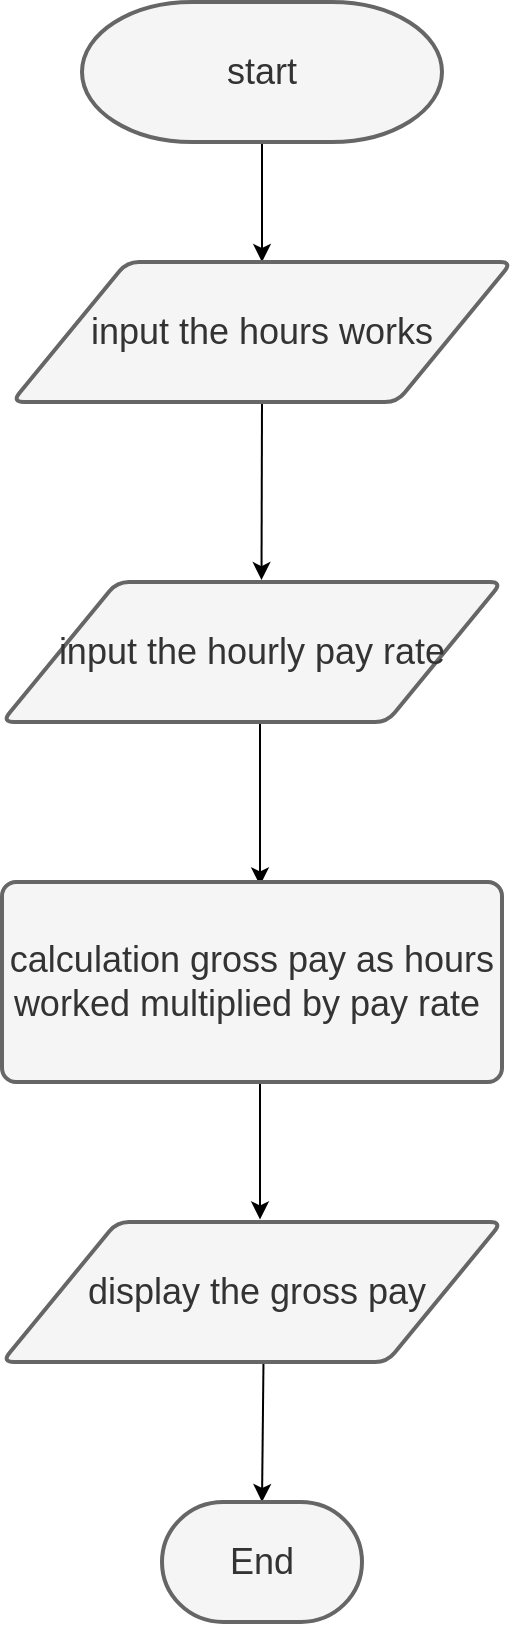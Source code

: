 <mxfile>
    <diagram id="0_9Vb_xtf04jeMjs-yCH" name="Page-1">
        <mxGraphModel dx="1252" dy="826" grid="1" gridSize="10" guides="1" tooltips="1" connect="1" arrows="1" fold="1" page="1" pageScale="1" pageWidth="850" pageHeight="1100" background="#ffffff" math="0" shadow="0">
            <root>
                <mxCell id="0"/>
                <mxCell id="1" parent="0"/>
                <mxCell id="4" style="edgeStyle=none;html=1;exitX=0.5;exitY=1;exitDx=0;exitDy=0;exitPerimeter=0;entryX=0.5;entryY=0;entryDx=0;entryDy=0;fontSize=18;strokeColor=#000000;" edge="1" parent="1" source="2" target="3">
                    <mxGeometry relative="1" as="geometry"/>
                </mxCell>
                <mxCell id="2" value="&lt;font style=&quot;font-size: 18px&quot;&gt;start&lt;/font&gt;" style="strokeWidth=2;html=1;shape=mxgraph.flowchart.terminator;whiteSpace=wrap;fillColor=#f5f5f5;fontColor=#333333;strokeColor=#666666;" vertex="1" parent="1">
                    <mxGeometry x="320" y="70" width="180" height="70" as="geometry"/>
                </mxCell>
                <mxCell id="11" style="edgeStyle=none;html=1;exitX=0.5;exitY=1;exitDx=0;exitDy=0;entryX=0.519;entryY=-0.014;entryDx=0;entryDy=0;entryPerimeter=0;fontSize=18;strokeColor=#000000;" edge="1" parent="1" source="3" target="5">
                    <mxGeometry relative="1" as="geometry"/>
                </mxCell>
                <mxCell id="3" value="input the hours works" style="shape=parallelogram;html=1;strokeWidth=2;perimeter=parallelogramPerimeter;whiteSpace=wrap;rounded=1;arcSize=12;size=0.23;fontSize=18;fillColor=#f5f5f5;fontColor=#333333;strokeColor=#666666;" vertex="1" parent="1">
                    <mxGeometry x="285" y="200" width="250" height="70" as="geometry"/>
                </mxCell>
                <mxCell id="10" style="edgeStyle=none;html=1;exitX=0.516;exitY=1.005;exitDx=0;exitDy=0;entryX=0.516;entryY=0.017;entryDx=0;entryDy=0;entryPerimeter=0;fontSize=18;strokeColor=#000000;exitPerimeter=0;" edge="1" parent="1" source="5" target="7">
                    <mxGeometry relative="1" as="geometry"/>
                </mxCell>
                <mxCell id="5" value="input the hourly pay rate" style="shape=parallelogram;html=1;strokeWidth=2;perimeter=parallelogramPerimeter;whiteSpace=wrap;rounded=1;arcSize=12;size=0.23;fontSize=18;fillColor=#f5f5f5;fontColor=#333333;strokeColor=#666666;" vertex="1" parent="1">
                    <mxGeometry x="280" y="360" width="250" height="70" as="geometry"/>
                </mxCell>
                <mxCell id="14" style="edgeStyle=none;html=1;entryX=0.516;entryY=-0.018;entryDx=0;entryDy=0;entryPerimeter=0;fontSize=18;strokeColor=#000000;" edge="1" parent="1" target="13">
                    <mxGeometry relative="1" as="geometry">
                        <mxPoint x="409" y="610" as="sourcePoint"/>
                    </mxGeometry>
                </mxCell>
                <mxCell id="7" value="calculation gross pay as hours worked multiplied by pay rate&amp;nbsp;" style="rounded=1;whiteSpace=wrap;html=1;absoluteArcSize=1;arcSize=14;strokeWidth=2;fontSize=18;strokeColor=#666666;fillColor=#f5f5f5;fontColor=#333333;" vertex="1" parent="1">
                    <mxGeometry x="280" y="510" width="250" height="100" as="geometry"/>
                </mxCell>
                <mxCell id="16" style="edgeStyle=none;html=1;exitX=0.523;exitY=0.99;exitDx=0;exitDy=0;entryX=0.5;entryY=0;entryDx=0;entryDy=0;entryPerimeter=0;fontSize=18;strokeColor=#000000;exitPerimeter=0;" edge="1" parent="1" source="13" target="15">
                    <mxGeometry relative="1" as="geometry"/>
                </mxCell>
                <mxCell id="13" value="&amp;nbsp;display the gross pay" style="shape=parallelogram;html=1;strokeWidth=2;perimeter=parallelogramPerimeter;whiteSpace=wrap;rounded=1;arcSize=12;size=0.23;fontSize=18;fillColor=#f5f5f5;fontColor=#333333;strokeColor=#666666;" vertex="1" parent="1">
                    <mxGeometry x="280" y="680" width="250" height="70" as="geometry"/>
                </mxCell>
                <mxCell id="15" value="End" style="strokeWidth=2;html=1;shape=mxgraph.flowchart.terminator;whiteSpace=wrap;fontSize=18;fillColor=#f5f5f5;fontColor=#333333;strokeColor=#666666;" vertex="1" parent="1">
                    <mxGeometry x="360" y="820" width="100" height="60" as="geometry"/>
                </mxCell>
            </root>
        </mxGraphModel>
    </diagram>
</mxfile>